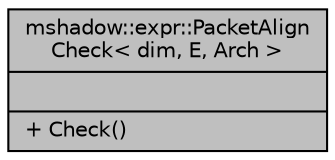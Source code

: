 digraph "mshadow::expr::PacketAlignCheck&lt; dim, E, Arch &gt;"
{
 // LATEX_PDF_SIZE
  edge [fontname="Helvetica",fontsize="10",labelfontname="Helvetica",labelfontsize="10"];
  node [fontname="Helvetica",fontsize="10",shape=record];
  Node1 [label="{mshadow::expr::PacketAlign\lCheck\< dim, E, Arch \>\n||+ Check()\l}",height=0.2,width=0.4,color="black", fillcolor="grey75", style="filled", fontcolor="black",tooltip=" "];
}
